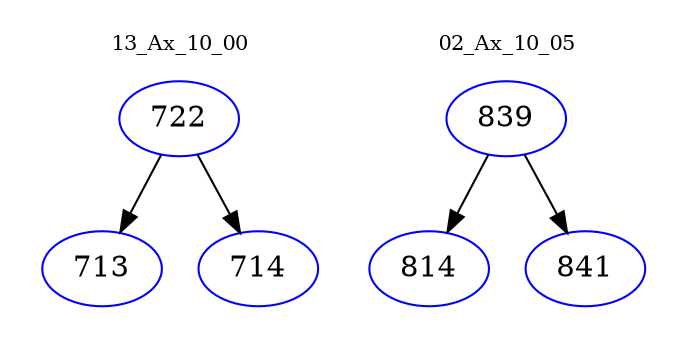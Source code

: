 digraph{
subgraph cluster_0 {
color = white
label = "13_Ax_10_00";
fontsize=10;
T0_722 [label="722", color="blue"]
T0_722 -> T0_713 [color="black"]
T0_713 [label="713", color="blue"]
T0_722 -> T0_714 [color="black"]
T0_714 [label="714", color="blue"]
}
subgraph cluster_1 {
color = white
label = "02_Ax_10_05";
fontsize=10;
T1_839 [label="839", color="blue"]
T1_839 -> T1_814 [color="black"]
T1_814 [label="814", color="blue"]
T1_839 -> T1_841 [color="black"]
T1_841 [label="841", color="blue"]
}
}
